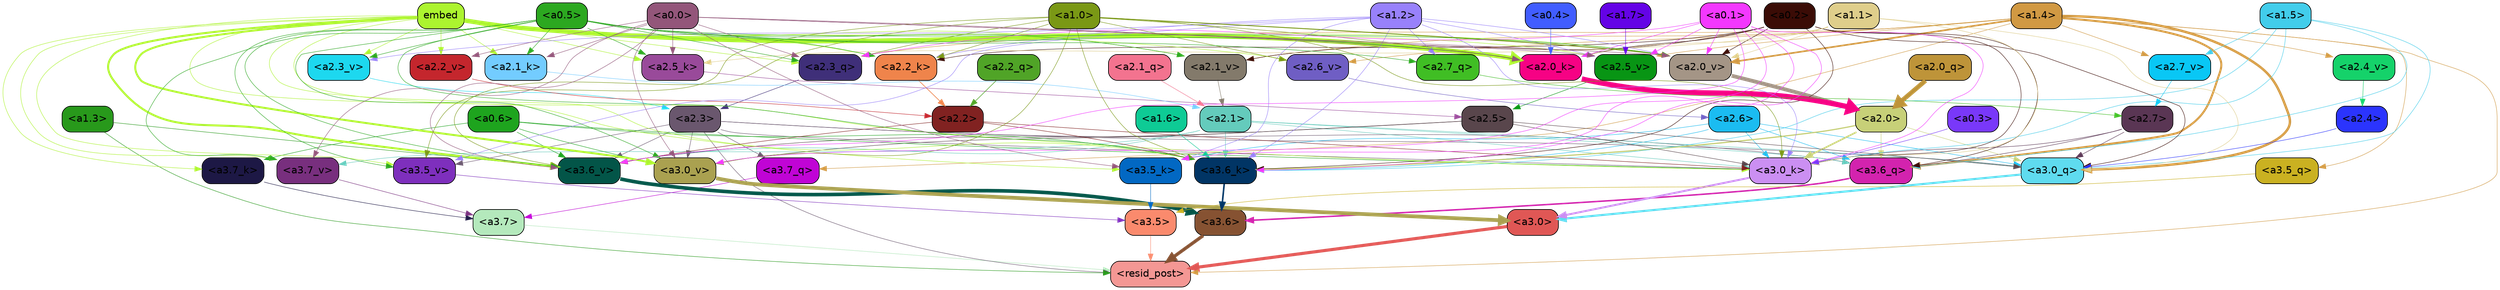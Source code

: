 strict digraph "" {
	graph [bgcolor=transparent,
		layout=dot,
		overlap=false,
		splines=true
	];
	"<a3.7>"	[color=black,
		fillcolor="#b4e9bc",
		fontname=Helvetica,
		shape=box,
		style="filled, rounded"];
	"<resid_post>"	[color=black,
		fillcolor="#f49794",
		fontname=Helvetica,
		shape=box,
		style="filled, rounded"];
	"<a3.7>" -> "<resid_post>"	[color="#b4e9bc",
		penwidth=0.6239100098609924];
	"<a3.6>"	[color=black,
		fillcolor="#865232",
		fontname=Helvetica,
		shape=box,
		style="filled, rounded"];
	"<a3.6>" -> "<resid_post>"	[color="#865232",
		penwidth=4.569062113761902];
	"<a3.5>"	[color=black,
		fillcolor="#fa8a6d",
		fontname=Helvetica,
		shape=box,
		style="filled, rounded"];
	"<a3.5>" -> "<resid_post>"	[color="#fa8a6d",
		penwidth=0.6];
	"<a3.0>"	[color=black,
		fillcolor="#e05755",
		fontname=Helvetica,
		shape=box,
		style="filled, rounded"];
	"<a3.0>" -> "<resid_post>"	[color="#e05755",
		penwidth=4.283544182777405];
	"<a2.3>"	[color=black,
		fillcolor="#6a576e",
		fontname=Helvetica,
		shape=box,
		style="filled, rounded"];
	"<a2.3>" -> "<resid_post>"	[color="#6a576e",
		penwidth=0.6];
	"<a3.7_q>"	[color=black,
		fillcolor="#c004d5",
		fontname=Helvetica,
		shape=box,
		style="filled, rounded"];
	"<a2.3>" -> "<a3.7_q>"	[color="#6a576e",
		penwidth=0.6];
	"<a3.6_q>"	[color=black,
		fillcolor="#d323ae",
		fontname=Helvetica,
		shape=box,
		style="filled, rounded"];
	"<a2.3>" -> "<a3.6_q>"	[color="#6a576e",
		penwidth=0.6];
	"<a3.0_q>"	[color=black,
		fillcolor="#5fdbef",
		fontname=Helvetica,
		shape=box,
		style="filled, rounded"];
	"<a2.3>" -> "<a3.0_q>"	[color="#6a576e",
		penwidth=0.6];
	"<a3.0_k>"	[color=black,
		fillcolor="#cb8ff2",
		fontname=Helvetica,
		shape=box,
		style="filled, rounded"];
	"<a2.3>" -> "<a3.0_k>"	[color="#6a576e",
		penwidth=0.6];
	"<a3.6_v>"	[color=black,
		fillcolor="#035548",
		fontname=Helvetica,
		shape=box,
		style="filled, rounded"];
	"<a2.3>" -> "<a3.6_v>"	[color="#6a576e",
		penwidth=0.6];
	"<a3.5_v>"	[color=black,
		fillcolor="#7e2fbd",
		fontname=Helvetica,
		shape=box,
		style="filled, rounded"];
	"<a2.3>" -> "<a3.5_v>"	[color="#6a576e",
		penwidth=0.6];
	"<a3.0_v>"	[color=black,
		fillcolor="#aaa150",
		fontname=Helvetica,
		shape=box,
		style="filled, rounded"];
	"<a2.3>" -> "<a3.0_v>"	[color="#6a576e",
		penwidth=0.6];
	"<a1.4>"	[color=black,
		fillcolor="#d19943",
		fontname=Helvetica,
		shape=box,
		style="filled, rounded"];
	"<a1.4>" -> "<resid_post>"	[color="#d19943",
		penwidth=0.6];
	"<a1.4>" -> "<a3.7_q>"	[color="#d19943",
		penwidth=0.6];
	"<a1.4>" -> "<a3.6_q>"	[color="#d19943",
		penwidth=2.7934007048606873];
	"<a3.5_q>"	[color=black,
		fillcolor="#cab121",
		fontname=Helvetica,
		shape=box,
		style="filled, rounded"];
	"<a1.4>" -> "<a3.5_q>"	[color="#d19943",
		penwidth=0.6];
	"<a1.4>" -> "<a3.0_q>"	[color="#d19943",
		penwidth=3.340754985809326];
	"<a2.3_q>"	[color=black,
		fillcolor="#3f2f79",
		fontname=Helvetica,
		shape=box,
		style="filled, rounded"];
	"<a1.4>" -> "<a2.3_q>"	[color="#d19943",
		penwidth=0.6];
	"<a2.7_v>"	[color=black,
		fillcolor="#09c7f5",
		fontname=Helvetica,
		shape=box,
		style="filled, rounded"];
	"<a1.4>" -> "<a2.7_v>"	[color="#d19943",
		penwidth=0.6];
	"<a2.6_v>"	[color=black,
		fillcolor="#6f5ec4",
		fontname=Helvetica,
		shape=box,
		style="filled, rounded"];
	"<a1.4>" -> "<a2.6_v>"	[color="#d19943",
		penwidth=0.6];
	"<a2.5_v>"	[color=black,
		fillcolor="#089514",
		fontname=Helvetica,
		shape=box,
		style="filled, rounded"];
	"<a1.4>" -> "<a2.5_v>"	[color="#d19943",
		penwidth=0.6];
	"<a2.4_v>"	[color=black,
		fillcolor="#15d26a",
		fontname=Helvetica,
		shape=box,
		style="filled, rounded"];
	"<a1.4>" -> "<a2.4_v>"	[color="#d19943",
		penwidth=0.6];
	"<a2.1_v>"	[color=black,
		fillcolor="#837a6b",
		fontname=Helvetica,
		shape=box,
		style="filled, rounded"];
	"<a1.4>" -> "<a2.1_v>"	[color="#d19943",
		penwidth=0.6];
	"<a2.0_v>"	[color=black,
		fillcolor="#a49586",
		fontname=Helvetica,
		shape=box,
		style="filled, rounded"];
	"<a1.4>" -> "<a2.0_v>"	[color="#d19943",
		penwidth=2.268759250640869];
	"<a1.3>"	[color=black,
		fillcolor="#28991b",
		fontname=Helvetica,
		shape=box,
		style="filled, rounded"];
	"<a1.3>" -> "<resid_post>"	[color="#28991b",
		penwidth=0.6];
	"<a1.3>" -> "<a3.6_v>"	[color="#28991b",
		penwidth=0.6];
	"<a3.7_q>" -> "<a3.7>"	[color="#c004d5",
		penwidth=0.6];
	"<a3.6_q>" -> "<a3.6>"	[color="#d323ae",
		penwidth=2.0347584784030914];
	"<a3.5_q>" -> "<a3.5>"	[color="#cab121",
		penwidth=0.6];
	"<a3.0_q>" -> "<a3.0>"	[color="#5fdbef",
		penwidth=2.8635367155075073];
	"<a3.7_k>"	[color=black,
		fillcolor="#1d1845",
		fontname=Helvetica,
		shape=box,
		style="filled, rounded"];
	"<a3.7_k>" -> "<a3.7>"	[color="#1d1845",
		penwidth=0.6];
	"<a3.6_k>"	[color=black,
		fillcolor="#013565",
		fontname=Helvetica,
		shape=box,
		style="filled, rounded"];
	"<a3.6_k>" -> "<a3.6>"	[color="#013565",
		penwidth=2.1760786175727844];
	"<a3.5_k>"	[color=black,
		fillcolor="#0268c3",
		fontname=Helvetica,
		shape=box,
		style="filled, rounded"];
	"<a3.5_k>" -> "<a3.5>"	[color="#0268c3",
		penwidth=0.6];
	"<a3.0_k>" -> "<a3.0>"	[color="#cb8ff2",
		penwidth=2.632905662059784];
	"<a3.7_v>"	[color=black,
		fillcolor="#782f7e",
		fontname=Helvetica,
		shape=box,
		style="filled, rounded"];
	"<a3.7_v>" -> "<a3.7>"	[color="#782f7e",
		penwidth=0.6];
	"<a3.6_v>" -> "<a3.6>"	[color="#035548",
		penwidth=4.981305837631226];
	"<a3.5_v>" -> "<a3.5>"	[color="#7e2fbd",
		penwidth=0.6];
	"<a3.0_v>" -> "<a3.0>"	[color="#aaa150",
		penwidth=5.168330669403076];
	"<a2.7>"	[color=black,
		fillcolor="#5a3654",
		fontname=Helvetica,
		shape=box,
		style="filled, rounded"];
	"<a2.7>" -> "<a3.6_q>"	[color="#5a3654",
		penwidth=0.6];
	"<a2.7>" -> "<a3.0_q>"	[color="#5a3654",
		penwidth=0.6];
	"<a2.7>" -> "<a3.0_k>"	[color="#5a3654",
		penwidth=0.6];
	"<a2.6>"	[color=black,
		fillcolor="#1bbcf1",
		fontname=Helvetica,
		shape=box,
		style="filled, rounded"];
	"<a2.6>" -> "<a3.6_q>"	[color="#1bbcf1",
		penwidth=0.6];
	"<a2.6>" -> "<a3.0_q>"	[color="#1bbcf1",
		penwidth=0.6];
	"<a2.6>" -> "<a3.6_k>"	[color="#1bbcf1",
		penwidth=0.6];
	"<a2.6>" -> "<a3.5_k>"	[color="#1bbcf1",
		penwidth=0.6];
	"<a2.6>" -> "<a3.0_k>"	[color="#1bbcf1",
		penwidth=0.6];
	"<a2.1>"	[color=black,
		fillcolor="#64cbbc",
		fontname=Helvetica,
		shape=box,
		style="filled, rounded"];
	"<a2.1>" -> "<a3.6_q>"	[color="#64cbbc",
		penwidth=0.6];
	"<a2.1>" -> "<a3.0_q>"	[color="#64cbbc",
		penwidth=0.6];
	"<a2.1>" -> "<a3.6_k>"	[color="#64cbbc",
		penwidth=0.6];
	"<a2.1>" -> "<a3.0_k>"	[color="#64cbbc",
		penwidth=0.6];
	"<a2.1>" -> "<a3.7_v>"	[color="#64cbbc",
		penwidth=0.6];
	"<a2.1>" -> "<a3.6_v>"	[color="#64cbbc",
		penwidth=0.6];
	"<a2.0>"	[color=black,
		fillcolor="#c7d078",
		fontname=Helvetica,
		shape=box,
		style="filled, rounded"];
	"<a2.0>" -> "<a3.6_q>"	[color="#c7d078",
		penwidth=0.6];
	"<a2.0>" -> "<a3.0_q>"	[color="#c7d078",
		penwidth=0.6];
	"<a2.0>" -> "<a3.6_k>"	[color="#c7d078",
		penwidth=1.6382827460765839];
	"<a2.0>" -> "<a3.0_k>"	[color="#c7d078",
		penwidth=2.161143198609352];
	"<a1.5>"	[color=black,
		fillcolor="#42cdeb",
		fontname=Helvetica,
		shape=box,
		style="filled, rounded"];
	"<a1.5>" -> "<a3.6_q>"	[color="#42cdeb",
		penwidth=0.6];
	"<a1.5>" -> "<a3.0_q>"	[color="#42cdeb",
		penwidth=0.6];
	"<a1.5>" -> "<a3.6_k>"	[color="#42cdeb",
		penwidth=0.6];
	"<a1.5>" -> "<a3.0_k>"	[color="#42cdeb",
		penwidth=0.6];
	"<a1.5>" -> "<a2.7_v>"	[color="#42cdeb",
		penwidth=0.6];
	"<a0.2>"	[color=black,
		fillcolor="#3b0c06",
		fontname=Helvetica,
		shape=box,
		style="filled, rounded"];
	"<a0.2>" -> "<a3.6_q>"	[color="#3b0c06",
		penwidth=0.6];
	"<a0.2>" -> "<a3.0_q>"	[color="#3b0c06",
		penwidth=0.6];
	"<a0.2>" -> "<a3.6_k>"	[color="#3b0c06",
		penwidth=0.6];
	"<a0.2>" -> "<a3.0_k>"	[color="#3b0c06",
		penwidth=0.6];
	"<a2.2_k>"	[color=black,
		fillcolor="#ef844b",
		fontname=Helvetica,
		shape=box,
		style="filled, rounded"];
	"<a0.2>" -> "<a2.2_k>"	[color="#3b0c06",
		penwidth=0.6];
	"<a2.0_k>"	[color=black,
		fillcolor="#f60284",
		fontname=Helvetica,
		shape=box,
		style="filled, rounded"];
	"<a0.2>" -> "<a2.0_k>"	[color="#3b0c06",
		penwidth=0.6];
	"<a0.2>" -> "<a2.1_v>"	[color="#3b0c06",
		penwidth=0.6];
	"<a0.2>" -> "<a2.0_v>"	[color="#3b0c06",
		penwidth=0.6];
	"<a2.5>"	[color=black,
		fillcolor="#59464c",
		fontname=Helvetica,
		shape=box,
		style="filled, rounded"];
	"<a2.5>" -> "<a3.0_q>"	[color="#59464c",
		penwidth=0.6];
	"<a2.5>" -> "<a3.0_k>"	[color="#59464c",
		penwidth=0.6];
	"<a2.5>" -> "<a3.6_v>"	[color="#59464c",
		penwidth=0.6];
	"<a2.5>" -> "<a3.0_v>"	[color="#59464c",
		penwidth=0.6];
	"<a2.4>"	[color=black,
		fillcolor="#2b34fd",
		fontname=Helvetica,
		shape=box,
		style="filled, rounded"];
	"<a2.4>" -> "<a3.0_q>"	[color="#2b34fd",
		penwidth=0.6];
	"<a1.1>"	[color=black,
		fillcolor="#dfce8b",
		fontname=Helvetica,
		shape=box,
		style="filled, rounded"];
	"<a1.1>" -> "<a3.0_q>"	[color="#dfce8b",
		penwidth=0.6];
	"<a1.1>" -> "<a3.0_k>"	[color="#dfce8b",
		penwidth=0.6];
	"<a2.5_k>"	[color=black,
		fillcolor="#994a9a",
		fontname=Helvetica,
		shape=box,
		style="filled, rounded"];
	"<a1.1>" -> "<a2.5_k>"	[color="#dfce8b",
		penwidth=0.6];
	"<a1.1>" -> "<a2.0_k>"	[color="#dfce8b",
		penwidth=0.6];
	"<a1.1>" -> "<a2.0_v>"	[color="#dfce8b",
		penwidth=0.6];
	"<a0.6>"	[color=black,
		fillcolor="#1ea41e",
		fontname=Helvetica,
		shape=box,
		style="filled, rounded"];
	"<a0.6>" -> "<a3.7_k>"	[color="#1ea41e",
		penwidth=0.6];
	"<a0.6>" -> "<a3.6_k>"	[color="#1ea41e",
		penwidth=0.6];
	"<a0.6>" -> "<a3.0_k>"	[color="#1ea41e",
		penwidth=0.6];
	"<a0.6>" -> "<a3.6_v>"	[color="#1ea41e",
		penwidth=0.6];
	"<a0.6>" -> "<a3.0_v>"	[color="#1ea41e",
		penwidth=0.6];
	embed	[color=black,
		fillcolor="#acf42f",
		fontname=Helvetica,
		shape=box,
		style="filled, rounded"];
	embed -> "<a3.7_k>"	[color="#acf42f",
		penwidth=0.6];
	embed -> "<a3.6_k>"	[color="#acf42f",
		penwidth=0.6];
	embed -> "<a3.5_k>"	[color="#acf42f",
		penwidth=0.6];
	embed -> "<a3.0_k>"	[color="#acf42f",
		penwidth=0.6];
	embed -> "<a3.7_v>"	[color="#acf42f",
		penwidth=0.6];
	embed -> "<a3.6_v>"	[color="#acf42f",
		penwidth=2.7825746536254883];
	embed -> "<a3.5_v>"	[color="#acf42f",
		penwidth=0.6];
	embed -> "<a3.0_v>"	[color="#acf42f",
		penwidth=2.6950180530548096];
	embed -> "<a2.3_q>"	[color="#acf42f",
		penwidth=0.6];
	embed -> "<a2.5_k>"	[color="#acf42f",
		penwidth=0.6];
	embed -> "<a2.2_k>"	[color="#acf42f",
		penwidth=0.6698317527770996];
	"<a2.1_k>"	[color=black,
		fillcolor="#73ccff",
		fontname=Helvetica,
		shape=box,
		style="filled, rounded"];
	embed -> "<a2.1_k>"	[color="#acf42f",
		penwidth=0.6];
	embed -> "<a2.0_k>"	[color="#acf42f",
		penwidth=6.12570995092392];
	embed -> "<a2.6_v>"	[color="#acf42f",
		penwidth=0.6];
	embed -> "<a2.5_v>"	[color="#acf42f",
		penwidth=0.6];
	"<a2.3_v>"	[color=black,
		fillcolor="#1dd8ef",
		fontname=Helvetica,
		shape=box,
		style="filled, rounded"];
	embed -> "<a2.3_v>"	[color="#acf42f",
		penwidth=0.6];
	"<a2.2_v>"	[color=black,
		fillcolor="#c4262d",
		fontname=Helvetica,
		shape=box,
		style="filled, rounded"];
	embed -> "<a2.2_v>"	[color="#acf42f",
		penwidth=0.6];
	embed -> "<a2.1_v>"	[color="#acf42f",
		penwidth=0.6];
	embed -> "<a2.0_v>"	[color="#acf42f",
		penwidth=0.6];
	"<a2.2>"	[color=black,
		fillcolor="#812221",
		fontname=Helvetica,
		shape=box,
		style="filled, rounded"];
	"<a2.2>" -> "<a3.6_k>"	[color="#812221",
		penwidth=0.6];
	"<a2.2>" -> "<a3.0_k>"	[color="#812221",
		penwidth=0.6];
	"<a2.2>" -> "<a3.6_v>"	[color="#812221",
		penwidth=0.6];
	"<a1.6>"	[color=black,
		fillcolor="#0ecb95",
		fontname=Helvetica,
		shape=box,
		style="filled, rounded"];
	"<a1.6>" -> "<a3.6_k>"	[color="#0ecb95",
		penwidth=0.6];
	"<a1.2>"	[color=black,
		fillcolor="#9881fb",
		fontname=Helvetica,
		shape=box,
		style="filled, rounded"];
	"<a1.2>" -> "<a3.6_k>"	[color="#9881fb",
		penwidth=0.6];
	"<a1.2>" -> "<a3.5_k>"	[color="#9881fb",
		penwidth=0.6];
	"<a1.2>" -> "<a3.0_k>"	[color="#9881fb",
		penwidth=0.6];
	"<a1.2>" -> "<a3.5_v>"	[color="#9881fb",
		penwidth=0.6];
	"<a2.7_q>"	[color=black,
		fillcolor="#40be24",
		fontname=Helvetica,
		shape=box,
		style="filled, rounded"];
	"<a1.2>" -> "<a2.7_q>"	[color="#9881fb",
		penwidth=0.6];
	"<a1.2>" -> "<a2.2_k>"	[color="#9881fb",
		penwidth=0.6];
	"<a1.2>" -> "<a2.5_v>"	[color="#9881fb",
		penwidth=0.6];
	"<a1.2>" -> "<a2.3_v>"	[color="#9881fb",
		penwidth=0.6];
	"<a1.2>" -> "<a2.0_v>"	[color="#9881fb",
		penwidth=0.6];
	"<a1.0>"	[color=black,
		fillcolor="#7a9815",
		fontname=Helvetica,
		shape=box,
		style="filled, rounded"];
	"<a1.0>" -> "<a3.6_k>"	[color="#7a9815",
		penwidth=0.6];
	"<a1.0>" -> "<a3.0_k>"	[color="#7a9815",
		penwidth=0.6];
	"<a1.0>" -> "<a3.6_v>"	[color="#7a9815",
		penwidth=0.6];
	"<a1.0>" -> "<a3.5_v>"	[color="#7a9815",
		penwidth=0.6];
	"<a1.0>" -> "<a3.0_v>"	[color="#7a9815",
		penwidth=0.6];
	"<a1.0>" -> "<a2.3_q>"	[color="#7a9815",
		penwidth=0.6];
	"<a1.0>" -> "<a2.2_k>"	[color="#7a9815",
		penwidth=0.6];
	"<a1.0>" -> "<a2.0_k>"	[color="#7a9815",
		penwidth=0.6];
	"<a1.0>" -> "<a2.6_v>"	[color="#7a9815",
		penwidth=0.6];
	"<a1.0>" -> "<a2.0_v>"	[color="#7a9815",
		penwidth=1.2213096618652344];
	"<a0.5>"	[color=black,
		fillcolor="#2ca820",
		fontname=Helvetica,
		shape=box,
		style="filled, rounded"];
	"<a0.5>" -> "<a3.6_k>"	[color="#2ca820",
		penwidth=0.6];
	"<a0.5>" -> "<a3.7_v>"	[color="#2ca820",
		penwidth=0.6];
	"<a0.5>" -> "<a3.6_v>"	[color="#2ca820",
		penwidth=0.6];
	"<a0.5>" -> "<a3.5_v>"	[color="#2ca820",
		penwidth=0.6];
	"<a0.5>" -> "<a3.0_v>"	[color="#2ca820",
		penwidth=0.6];
	"<a0.5>" -> "<a2.7_q>"	[color="#2ca820",
		penwidth=0.6];
	"<a0.5>" -> "<a2.3_q>"	[color="#2ca820",
		penwidth=0.6];
	"<a0.5>" -> "<a2.5_k>"	[color="#2ca820",
		penwidth=0.6];
	"<a0.5>" -> "<a2.2_k>"	[color="#2ca820",
		penwidth=0.6];
	"<a0.5>" -> "<a2.1_k>"	[color="#2ca820",
		penwidth=0.6];
	"<a0.5>" -> "<a2.0_k>"	[color="#2ca820",
		penwidth=0.6900839805603027];
	"<a0.5>" -> "<a2.3_v>"	[color="#2ca820",
		penwidth=0.6];
	"<a0.5>" -> "<a2.1_v>"	[color="#2ca820",
		penwidth=0.6];
	"<a0.5>" -> "<a2.0_v>"	[color="#2ca820",
		penwidth=0.6];
	"<a0.1>"	[color=black,
		fillcolor="#f338fe",
		fontname=Helvetica,
		shape=box,
		style="filled, rounded"];
	"<a0.1>" -> "<a3.6_k>"	[color="#f338fe",
		penwidth=0.6];
	"<a0.1>" -> "<a3.5_k>"	[color="#f338fe",
		penwidth=0.6];
	"<a0.1>" -> "<a3.0_k>"	[color="#f338fe",
		penwidth=0.6];
	"<a0.1>" -> "<a3.6_v>"	[color="#f338fe",
		penwidth=0.6];
	"<a0.1>" -> "<a3.0_v>"	[color="#f338fe",
		penwidth=0.6];
	"<a0.1>" -> "<a2.3_q>"	[color="#f338fe",
		penwidth=0.6];
	"<a0.1>" -> "<a2.0_k>"	[color="#f338fe",
		penwidth=0.6];
	"<a0.1>" -> "<a2.5_v>"	[color="#f338fe",
		penwidth=0.6];
	"<a0.1>" -> "<a2.0_v>"	[color="#f338fe",
		penwidth=0.6];
	"<a0.0>"	[color=black,
		fillcolor="#93567a",
		fontname=Helvetica,
		shape=box,
		style="filled, rounded"];
	"<a0.0>" -> "<a3.5_k>"	[color="#93567a",
		penwidth=0.6];
	"<a0.0>" -> "<a3.7_v>"	[color="#93567a",
		penwidth=0.6];
	"<a0.0>" -> "<a3.6_v>"	[color="#93567a",
		penwidth=0.6];
	"<a0.0>" -> "<a3.0_v>"	[color="#93567a",
		penwidth=0.6];
	"<a0.0>" -> "<a2.3_q>"	[color="#93567a",
		penwidth=0.6];
	"<a0.0>" -> "<a2.5_k>"	[color="#93567a",
		penwidth=0.6];
	"<a0.0>" -> "<a2.1_k>"	[color="#93567a",
		penwidth=0.6];
	"<a0.0>" -> "<a2.0_k>"	[color="#93567a",
		penwidth=0.6];
	"<a0.0>" -> "<a2.5_v>"	[color="#93567a",
		penwidth=0.6];
	"<a0.0>" -> "<a2.2_v>"	[color="#93567a",
		penwidth=0.6];
	"<a0.0>" -> "<a2.0_v>"	[color="#93567a",
		penwidth=0.6];
	"<a0.3>"	[color=black,
		fillcolor="#7938f9",
		fontname=Helvetica,
		shape=box,
		style="filled, rounded"];
	"<a0.3>" -> "<a3.0_k>"	[color="#7938f9",
		penwidth=0.6];
	"<a2.7_q>" -> "<a2.7>"	[color="#40be24",
		penwidth=0.6];
	"<a2.3_q>" -> "<a2.3>"	[color="#3f2f79",
		penwidth=0.6];
	"<a2.2_q>"	[color=black,
		fillcolor="#50a427",
		fontname=Helvetica,
		shape=box,
		style="filled, rounded"];
	"<a2.2_q>" -> "<a2.2>"	[color="#50a427",
		penwidth=0.7553567886352539];
	"<a2.1_q>"	[color=black,
		fillcolor="#f3738f",
		fontname=Helvetica,
		shape=box,
		style="filled, rounded"];
	"<a2.1_q>" -> "<a2.1>"	[color="#f3738f",
		penwidth=0.6];
	"<a2.0_q>"	[color=black,
		fillcolor="#be9439",
		fontname=Helvetica,
		shape=box,
		style="filled, rounded"];
	"<a2.0_q>" -> "<a2.0>"	[color="#be9439",
		penwidth=6.256794691085815];
	"<a2.5_k>" -> "<a2.5>"	[color="#994a9a",
		penwidth=0.6];
	"<a2.2_k>" -> "<a2.2>"	[color="#ef844b",
		penwidth=0.8854708671569824];
	"<a2.1_k>" -> "<a2.1>"	[color="#73ccff",
		penwidth=0.6];
	"<a2.0_k>" -> "<a2.0>"	[color="#f60284",
		penwidth=7.231504917144775];
	"<a2.7_v>" -> "<a2.7>"	[color="#09c7f5",
		penwidth=0.6];
	"<a2.6_v>" -> "<a2.6>"	[color="#6f5ec4",
		penwidth=0.6];
	"<a2.5_v>" -> "<a2.5>"	[color="#089514",
		penwidth=0.6];
	"<a2.4_v>" -> "<a2.4>"	[color="#15d26a",
		penwidth=0.6];
	"<a2.3_v>" -> "<a2.3>"	[color="#1dd8ef",
		penwidth=0.6];
	"<a2.2_v>" -> "<a2.2>"	[color="#c4262d",
		penwidth=0.6];
	"<a2.1_v>" -> "<a2.1>"	[color="#837a6b",
		penwidth=0.6];
	"<a2.0_v>" -> "<a2.0>"	[color="#a49586",
		penwidth=5.231471925973892];
	"<a0.4>"	[color=black,
		fillcolor="#415dff",
		fontname=Helvetica,
		shape=box,
		style="filled, rounded"];
	"<a0.4>" -> "<a2.0_k>"	[color="#415dff",
		penwidth=0.6];
	"<a1.7>"	[color=black,
		fillcolor="#6403e6",
		fontname=Helvetica,
		shape=box,
		style="filled, rounded"];
	"<a1.7>" -> "<a2.5_v>"	[color="#6403e6",
		penwidth=0.6];
}
